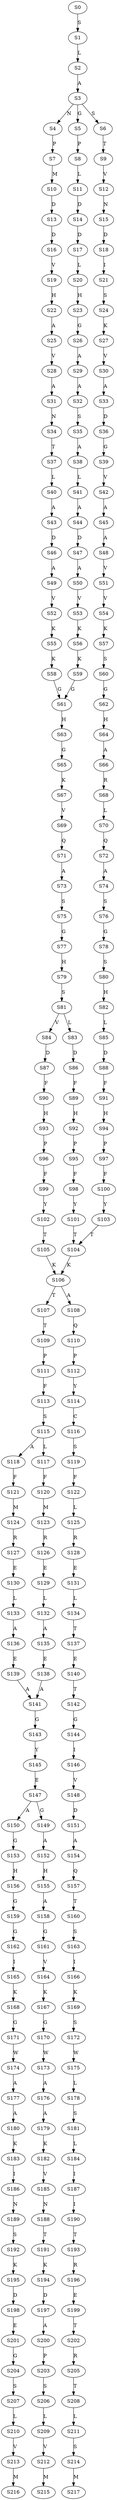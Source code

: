 strict digraph  {
	S0 -> S1 [ label = S ];
	S1 -> S2 [ label = L ];
	S2 -> S3 [ label = A ];
	S3 -> S4 [ label = N ];
	S3 -> S5 [ label = G ];
	S3 -> S6 [ label = S ];
	S4 -> S7 [ label = P ];
	S5 -> S8 [ label = P ];
	S6 -> S9 [ label = T ];
	S7 -> S10 [ label = M ];
	S8 -> S11 [ label = L ];
	S9 -> S12 [ label = V ];
	S10 -> S13 [ label = D ];
	S11 -> S14 [ label = D ];
	S12 -> S15 [ label = N ];
	S13 -> S16 [ label = D ];
	S14 -> S17 [ label = D ];
	S15 -> S18 [ label = D ];
	S16 -> S19 [ label = V ];
	S17 -> S20 [ label = L ];
	S18 -> S21 [ label = I ];
	S19 -> S22 [ label = H ];
	S20 -> S23 [ label = H ];
	S21 -> S24 [ label = S ];
	S22 -> S25 [ label = A ];
	S23 -> S26 [ label = G ];
	S24 -> S27 [ label = K ];
	S25 -> S28 [ label = V ];
	S26 -> S29 [ label = A ];
	S27 -> S30 [ label = V ];
	S28 -> S31 [ label = A ];
	S29 -> S32 [ label = A ];
	S30 -> S33 [ label = A ];
	S31 -> S34 [ label = N ];
	S32 -> S35 [ label = S ];
	S33 -> S36 [ label = D ];
	S34 -> S37 [ label = T ];
	S35 -> S38 [ label = A ];
	S36 -> S39 [ label = G ];
	S37 -> S40 [ label = L ];
	S38 -> S41 [ label = L ];
	S39 -> S42 [ label = V ];
	S40 -> S43 [ label = A ];
	S41 -> S44 [ label = A ];
	S42 -> S45 [ label = A ];
	S43 -> S46 [ label = D ];
	S44 -> S47 [ label = D ];
	S45 -> S48 [ label = A ];
	S46 -> S49 [ label = A ];
	S47 -> S50 [ label = A ];
	S48 -> S51 [ label = V ];
	S49 -> S52 [ label = V ];
	S50 -> S53 [ label = V ];
	S51 -> S54 [ label = V ];
	S52 -> S55 [ label = K ];
	S53 -> S56 [ label = K ];
	S54 -> S57 [ label = K ];
	S55 -> S58 [ label = K ];
	S56 -> S59 [ label = K ];
	S57 -> S60 [ label = S ];
	S58 -> S61 [ label = G ];
	S59 -> S61 [ label = G ];
	S60 -> S62 [ label = G ];
	S61 -> S63 [ label = H ];
	S62 -> S64 [ label = H ];
	S63 -> S65 [ label = G ];
	S64 -> S66 [ label = A ];
	S65 -> S67 [ label = K ];
	S66 -> S68 [ label = R ];
	S67 -> S69 [ label = V ];
	S68 -> S70 [ label = L ];
	S69 -> S71 [ label = Q ];
	S70 -> S72 [ label = Q ];
	S71 -> S73 [ label = A ];
	S72 -> S74 [ label = A ];
	S73 -> S75 [ label = S ];
	S74 -> S76 [ label = S ];
	S75 -> S77 [ label = G ];
	S76 -> S78 [ label = G ];
	S77 -> S79 [ label = H ];
	S78 -> S80 [ label = S ];
	S79 -> S81 [ label = S ];
	S80 -> S82 [ label = H ];
	S81 -> S83 [ label = L ];
	S81 -> S84 [ label = V ];
	S82 -> S85 [ label = L ];
	S83 -> S86 [ label = D ];
	S84 -> S87 [ label = D ];
	S85 -> S88 [ label = D ];
	S86 -> S89 [ label = F ];
	S87 -> S90 [ label = F ];
	S88 -> S91 [ label = F ];
	S89 -> S92 [ label = H ];
	S90 -> S93 [ label = H ];
	S91 -> S94 [ label = H ];
	S92 -> S95 [ label = P ];
	S93 -> S96 [ label = P ];
	S94 -> S97 [ label = P ];
	S95 -> S98 [ label = F ];
	S96 -> S99 [ label = F ];
	S97 -> S100 [ label = F ];
	S98 -> S101 [ label = Y ];
	S99 -> S102 [ label = Y ];
	S100 -> S103 [ label = Y ];
	S101 -> S104 [ label = T ];
	S102 -> S105 [ label = T ];
	S103 -> S104 [ label = T ];
	S104 -> S106 [ label = K ];
	S105 -> S106 [ label = K ];
	S106 -> S107 [ label = T ];
	S106 -> S108 [ label = A ];
	S107 -> S109 [ label = T ];
	S108 -> S110 [ label = Q ];
	S109 -> S111 [ label = P ];
	S110 -> S112 [ label = P ];
	S111 -> S113 [ label = F ];
	S112 -> S114 [ label = Y ];
	S113 -> S115 [ label = S ];
	S114 -> S116 [ label = C ];
	S115 -> S117 [ label = L ];
	S115 -> S118 [ label = A ];
	S116 -> S119 [ label = S ];
	S117 -> S120 [ label = F ];
	S118 -> S121 [ label = F ];
	S119 -> S122 [ label = F ];
	S120 -> S123 [ label = M ];
	S121 -> S124 [ label = M ];
	S122 -> S125 [ label = L ];
	S123 -> S126 [ label = R ];
	S124 -> S127 [ label = R ];
	S125 -> S128 [ label = R ];
	S126 -> S129 [ label = E ];
	S127 -> S130 [ label = E ];
	S128 -> S131 [ label = E ];
	S129 -> S132 [ label = L ];
	S130 -> S133 [ label = L ];
	S131 -> S134 [ label = L ];
	S132 -> S135 [ label = A ];
	S133 -> S136 [ label = A ];
	S134 -> S137 [ label = T ];
	S135 -> S138 [ label = E ];
	S136 -> S139 [ label = E ];
	S137 -> S140 [ label = E ];
	S138 -> S141 [ label = A ];
	S139 -> S141 [ label = A ];
	S140 -> S142 [ label = T ];
	S141 -> S143 [ label = G ];
	S142 -> S144 [ label = G ];
	S143 -> S145 [ label = Y ];
	S144 -> S146 [ label = I ];
	S145 -> S147 [ label = E ];
	S146 -> S148 [ label = V ];
	S147 -> S149 [ label = G ];
	S147 -> S150 [ label = A ];
	S148 -> S151 [ label = D ];
	S149 -> S152 [ label = A ];
	S150 -> S153 [ label = G ];
	S151 -> S154 [ label = A ];
	S152 -> S155 [ label = H ];
	S153 -> S156 [ label = H ];
	S154 -> S157 [ label = Q ];
	S155 -> S158 [ label = A ];
	S156 -> S159 [ label = G ];
	S157 -> S160 [ label = T ];
	S158 -> S161 [ label = G ];
	S159 -> S162 [ label = G ];
	S160 -> S163 [ label = S ];
	S161 -> S164 [ label = V ];
	S162 -> S165 [ label = I ];
	S163 -> S166 [ label = I ];
	S164 -> S167 [ label = K ];
	S165 -> S168 [ label = K ];
	S166 -> S169 [ label = K ];
	S167 -> S170 [ label = G ];
	S168 -> S171 [ label = G ];
	S169 -> S172 [ label = S ];
	S170 -> S173 [ label = W ];
	S171 -> S174 [ label = W ];
	S172 -> S175 [ label = W ];
	S173 -> S176 [ label = A ];
	S174 -> S177 [ label = A ];
	S175 -> S178 [ label = L ];
	S176 -> S179 [ label = A ];
	S177 -> S180 [ label = A ];
	S178 -> S181 [ label = S ];
	S179 -> S182 [ label = K ];
	S180 -> S183 [ label = K ];
	S181 -> S184 [ label = L ];
	S182 -> S185 [ label = V ];
	S183 -> S186 [ label = I ];
	S184 -> S187 [ label = I ];
	S185 -> S188 [ label = N ];
	S186 -> S189 [ label = N ];
	S187 -> S190 [ label = I ];
	S188 -> S191 [ label = T ];
	S189 -> S192 [ label = S ];
	S190 -> S193 [ label = T ];
	S191 -> S194 [ label = K ];
	S192 -> S195 [ label = K ];
	S193 -> S196 [ label = R ];
	S194 -> S197 [ label = D ];
	S195 -> S198 [ label = D ];
	S196 -> S199 [ label = E ];
	S197 -> S200 [ label = A ];
	S198 -> S201 [ label = E ];
	S199 -> S202 [ label = T ];
	S200 -> S203 [ label = P ];
	S201 -> S204 [ label = G ];
	S202 -> S205 [ label = R ];
	S203 -> S206 [ label = S ];
	S204 -> S207 [ label = S ];
	S205 -> S208 [ label = T ];
	S206 -> S209 [ label = L ];
	S207 -> S210 [ label = L ];
	S208 -> S211 [ label = L ];
	S209 -> S212 [ label = V ];
	S210 -> S213 [ label = V ];
	S211 -> S214 [ label = S ];
	S212 -> S215 [ label = M ];
	S213 -> S216 [ label = M ];
	S214 -> S217 [ label = M ];
}
